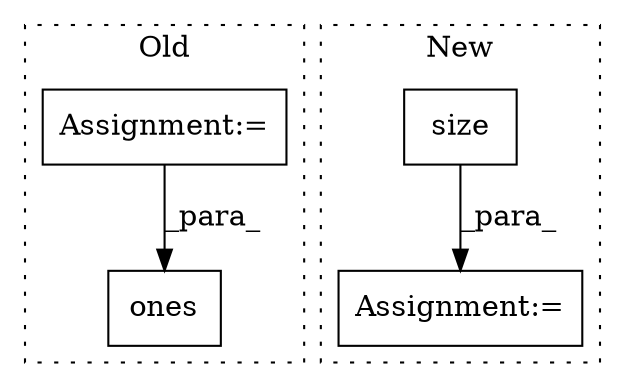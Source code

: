 digraph G {
subgraph cluster0 {
1 [label="ones" a="32" s="904,921" l="5,1" shape="box"];
4 [label="Assignment:=" a="7" s="794" l="1" shape="box"];
label = "Old";
style="dotted";
}
subgraph cluster1 {
2 [label="size" a="32" s="847" l="6" shape="box"];
3 [label="Assignment:=" a="7" s="843" l="2" shape="box"];
label = "New";
style="dotted";
}
2 -> 3 [label="_para_"];
4 -> 1 [label="_para_"];
}